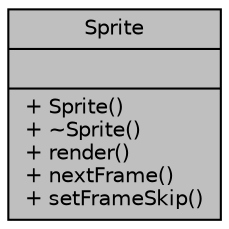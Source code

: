 digraph "Sprite"
{
  edge [fontname="Helvetica",fontsize="10",labelfontname="Helvetica",labelfontsize="10"];
  node [fontname="Helvetica",fontsize="10",shape=record];
  Node1 [label="{Sprite\n||+ Sprite()\l+ ~Sprite()\l+ render()\l+ nextFrame()\l+ setFrameSkip()\l}",height=0.2,width=0.4,color="black", fillcolor="grey75", style="filled" fontcolor="black"];
}
